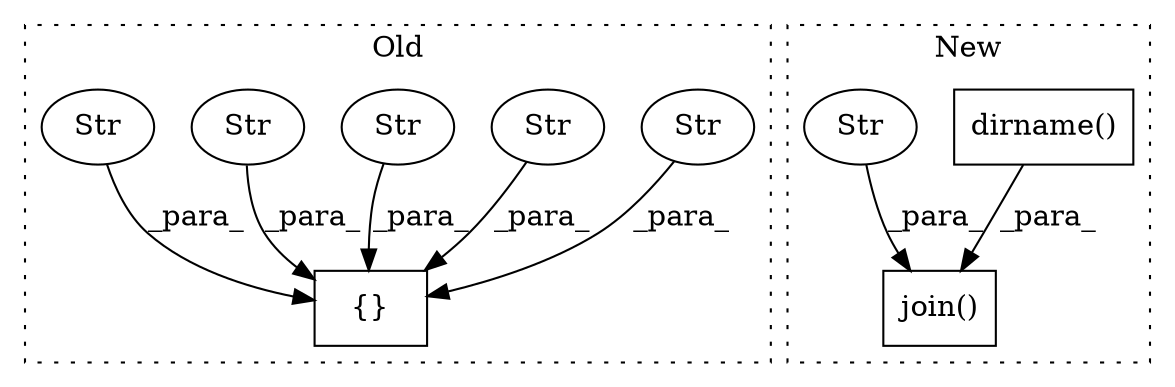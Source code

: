 digraph G {
subgraph cluster0 {
1 [label="{}" a="59" s="4990,5111" l="1,0" shape="box"];
5 [label="Str" a="66" s="5041" l="8" shape="ellipse"];
6 [label="Str" a="66" s="5002" l="12" shape="ellipse"];
7 [label="Str" a="66" s="5102" l="9" shape="ellipse"];
8 [label="Str" a="66" s="5016" l="9" shape="ellipse"];
9 [label="Str" a="66" s="5062" l="16" shape="ellipse"];
label = "Old";
style="dotted";
}
subgraph cluster1 {
2 [label="dirname()" a="75" s="4996,5037" l="16,1" shape="box"];
3 [label="join()" a="75" s="4983,5046" l="13,1" shape="box"];
4 [label="Str" a="66" s="5040" l="6" shape="ellipse"];
label = "New";
style="dotted";
}
2 -> 3 [label="_para_"];
4 -> 3 [label="_para_"];
5 -> 1 [label="_para_"];
6 -> 1 [label="_para_"];
7 -> 1 [label="_para_"];
8 -> 1 [label="_para_"];
9 -> 1 [label="_para_"];
}